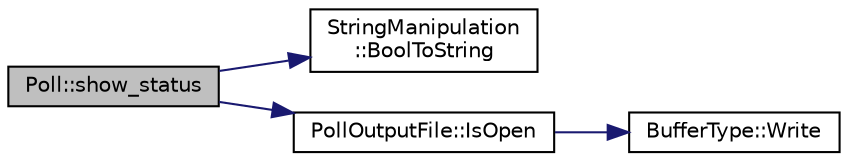 digraph "Poll::show_status"
{
  edge [fontname="Helvetica",fontsize="10",labelfontname="Helvetica",labelfontsize="10"];
  node [fontname="Helvetica",fontsize="10",shape=record];
  rankdir="LR";
  Node1 [label="Poll::show_status",height=0.2,width=0.4,color="black", fillcolor="grey75", style="filled", fontcolor="black"];
  Node1 -> Node2 [color="midnightblue",fontsize="10",style="solid",fontname="Helvetica"];
  Node2 [label="StringManipulation\l::BoolToString",height=0.2,width=0.4,color="black", fillcolor="white", style="filled",URL="$d5/d2b/namespace_string_manipulation.html#a78c0eacbe95c1a1d48aec4873ce0a15d"];
  Node1 -> Node3 [color="midnightblue",fontsize="10",style="solid",fontname="Helvetica"];
  Node3 [label="PollOutputFile::IsOpen",height=0.2,width=0.4,color="black", fillcolor="white", style="filled",URL="$dd/dcd/class_poll_output_file.html#a272261d64518ff684d1ffd2b625fb47e",tooltip="Return true if an output file is open and writable and false otherwise. "];
  Node3 -> Node4 [color="midnightblue",fontsize="10",style="solid",fontname="Helvetica"];
  Node4 [label="BufferType::Write",height=0.2,width=0.4,color="black", fillcolor="white", style="filled",URL="$d4/d57/class_buffer_type.html#a36e4f7879ba14261a055ed8d651dc387",tooltip="Returns only false if not overloaded. "];
}

